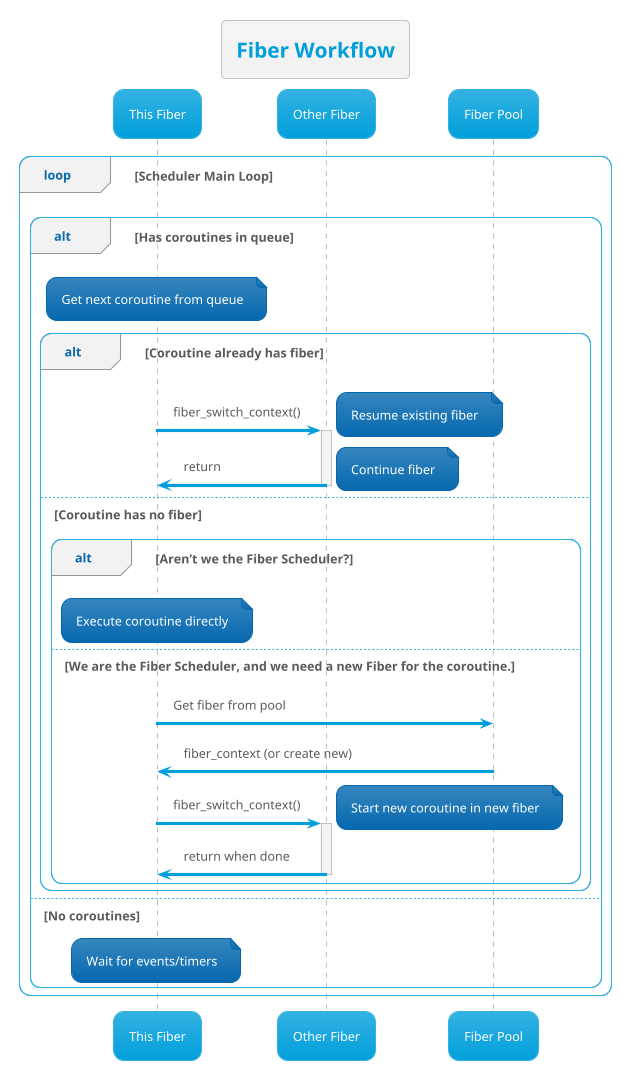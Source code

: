 @startuml Fiber Workflow
!theme bluegray
title Fiber Workflow

participant "This Fiber" as ThisFiber
participant "Other Fiber" as WorkerF1
participant "Fiber Pool" as Pool

loop Scheduler Main Loop
    alt Has coroutines in queue
        note over ThisFiber : Get next coroutine from queue
        
        alt Coroutine already has fiber
            ThisFiber -> WorkerF1 : fiber_switch_context()
            activate WorkerF1
            note right : Resume existing fiber
            
            WorkerF1 -> ThisFiber : return
            deactivate WorkerF1
            note right : Continue fiber

        else Coroutine has no fiber
            alt Aren’t we the Fiber Scheduler?
                note over ThisFiber : Execute coroutine directly
                
            else We are the Fiber Scheduler, and we need a new Fiber for the coroutine.
                ThisFiber -> Pool : Get fiber from pool
                Pool -> ThisFiber : fiber_context (or create new)
                
                ThisFiber -> WorkerF1 : fiber_switch_context()
                activate WorkerF1
                note right : Start new coroutine in new fiber
                
                WorkerF1 -> ThisFiber : return when done
                deactivate WorkerF1
            end
        end
        
    else No coroutines
        note over ThisFiber : Wait for events/timers
    end
end


@enduml